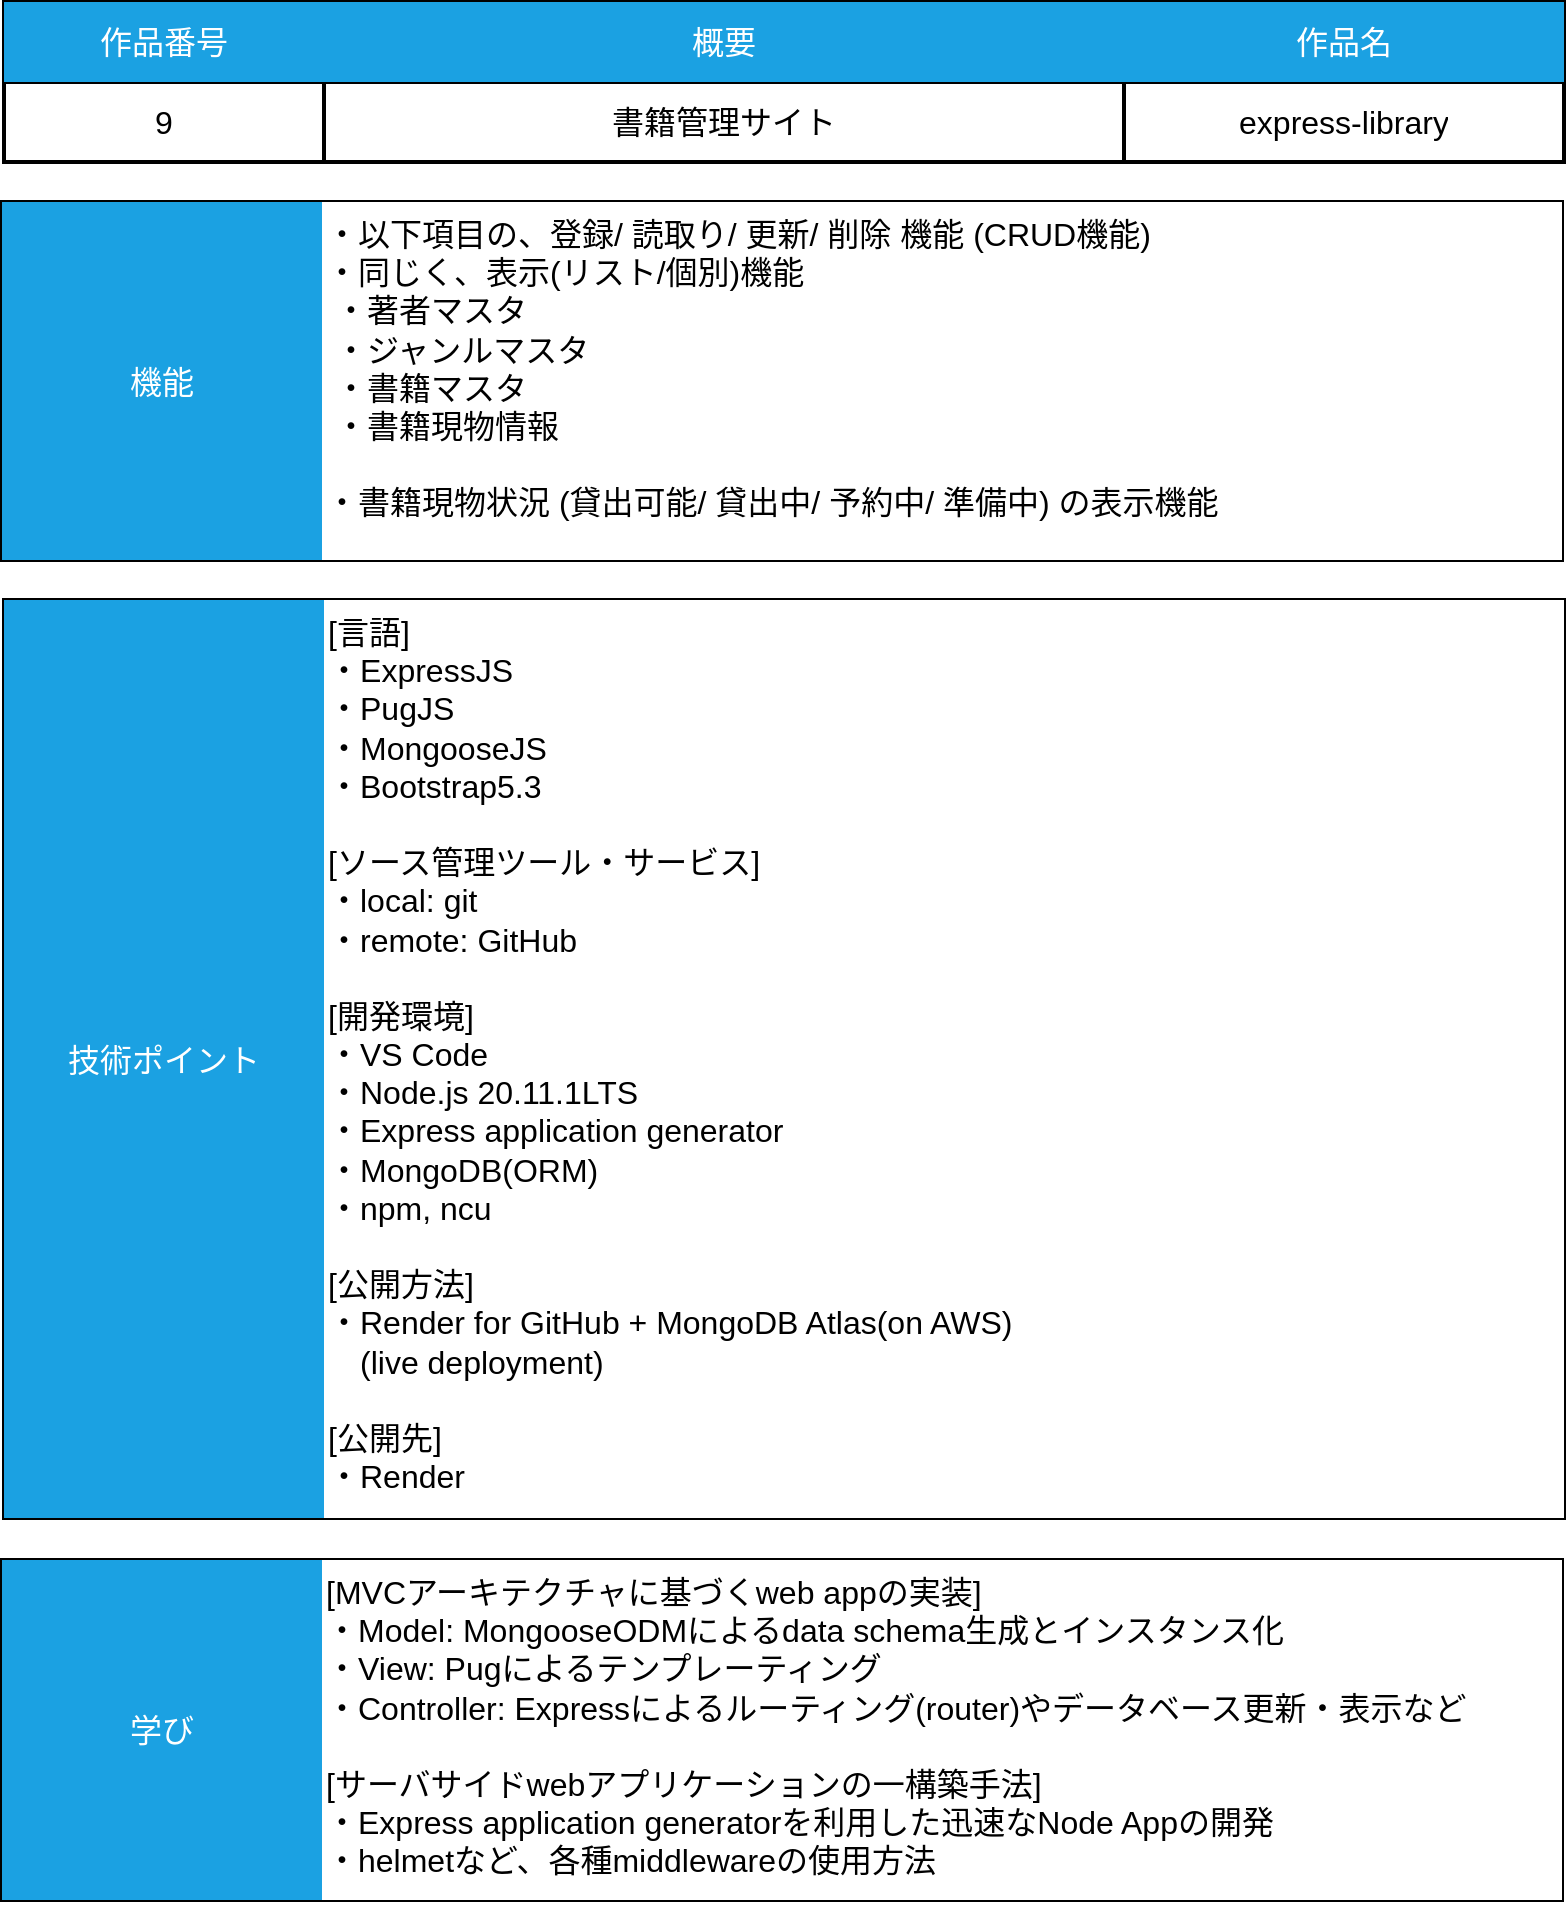 <mxfile version="23.1.5" type="device">
  <diagram id="LdKvfCDa8RjUUC_c0zoU" name="Page-1">
    <mxGraphModel dx="1098" dy="658" grid="1" gridSize="10" guides="1" tooltips="1" connect="1" arrows="1" fold="1" page="1" pageScale="1" pageWidth="827" pageHeight="1169" math="0" shadow="0">
      <root>
        <mxCell id="0" />
        <mxCell id="1" parent="0" />
        <mxCell id="hjSwI5PDpPuFmJWyF_WU-24" value="" style="shape=table;startSize=0;container=1;collapsible=0;childLayout=tableLayout;strokeWidth=2;strokeColor=default;fontSize=16;perimeterSpacing=2;" parent="1" vertex="1">
          <mxGeometry x="41" y="21" width="780" height="80" as="geometry" />
        </mxCell>
        <mxCell id="hjSwI5PDpPuFmJWyF_WU-25" value="" style="shape=tableRow;horizontal=0;startSize=0;swimlaneHead=0;swimlaneBody=0;top=0;left=0;bottom=0;right=0;collapsible=0;dropTarget=0;fillColor=none;points=[[0,0.5],[1,0.5]];portConstraint=eastwest;strokeWidth=2;fontSize=16;perimeterSpacing=2;" parent="hjSwI5PDpPuFmJWyF_WU-24" vertex="1">
          <mxGeometry width="780" height="40" as="geometry" />
        </mxCell>
        <mxCell id="hjSwI5PDpPuFmJWyF_WU-26" value="作品番号" style="shape=partialRectangle;html=1;whiteSpace=wrap;connectable=0;overflow=hidden;fillColor=#1ba1e2;top=0;left=0;bottom=0;right=0;pointerEvents=1;fontColor=#ffffff;strokeColor=#006EAF;strokeWidth=2;fontSize=16;perimeterSpacing=2;" parent="hjSwI5PDpPuFmJWyF_WU-25" vertex="1">
          <mxGeometry width="160" height="40" as="geometry">
            <mxRectangle width="160" height="40" as="alternateBounds" />
          </mxGeometry>
        </mxCell>
        <mxCell id="hjSwI5PDpPuFmJWyF_WU-27" value="概要" style="shape=partialRectangle;html=1;whiteSpace=wrap;connectable=0;overflow=hidden;fillColor=#1ba1e2;top=0;left=0;bottom=0;right=0;pointerEvents=1;fontColor=#ffffff;strokeColor=#006EAF;strokeWidth=2;fontSize=16;perimeterSpacing=2;" parent="hjSwI5PDpPuFmJWyF_WU-25" vertex="1">
          <mxGeometry x="160" width="400" height="40" as="geometry">
            <mxRectangle width="400" height="40" as="alternateBounds" />
          </mxGeometry>
        </mxCell>
        <mxCell id="hjSwI5PDpPuFmJWyF_WU-28" value="作品名" style="shape=partialRectangle;html=1;whiteSpace=wrap;connectable=0;overflow=hidden;fillColor=#1ba1e2;top=0;left=0;bottom=0;right=0;pointerEvents=1;fontColor=#ffffff;strokeColor=none;strokeWidth=2;fontSize=16;perimeterSpacing=2;" parent="hjSwI5PDpPuFmJWyF_WU-25" vertex="1">
          <mxGeometry x="560" width="220" height="40" as="geometry">
            <mxRectangle width="220" height="40" as="alternateBounds" />
          </mxGeometry>
        </mxCell>
        <mxCell id="hjSwI5PDpPuFmJWyF_WU-29" value="" style="shape=tableRow;horizontal=0;startSize=0;swimlaneHead=0;swimlaneBody=0;top=0;left=0;bottom=0;right=0;collapsible=0;dropTarget=0;fillColor=none;points=[[0,0.5],[1,0.5]];portConstraint=eastwest;strokeWidth=2;fontSize=16;perimeterSpacing=2;" parent="hjSwI5PDpPuFmJWyF_WU-24" vertex="1">
          <mxGeometry y="40" width="780" height="40" as="geometry" />
        </mxCell>
        <mxCell id="hjSwI5PDpPuFmJWyF_WU-30" value="9" style="shape=partialRectangle;html=1;whiteSpace=wrap;connectable=0;overflow=hidden;fillColor=none;top=0;left=0;bottom=0;right=0;pointerEvents=1;strokeWidth=2;fontSize=16;perimeterSpacing=2;" parent="hjSwI5PDpPuFmJWyF_WU-29" vertex="1">
          <mxGeometry width="160" height="40" as="geometry">
            <mxRectangle width="160" height="40" as="alternateBounds" />
          </mxGeometry>
        </mxCell>
        <mxCell id="hjSwI5PDpPuFmJWyF_WU-31" value="書籍管理サイト" style="shape=partialRectangle;html=1;whiteSpace=wrap;connectable=0;overflow=hidden;fillColor=none;top=0;left=0;bottom=0;right=0;pointerEvents=1;strokeWidth=2;fontSize=16;perimeterSpacing=2;" parent="hjSwI5PDpPuFmJWyF_WU-29" vertex="1">
          <mxGeometry x="160" width="400" height="40" as="geometry">
            <mxRectangle width="400" height="40" as="alternateBounds" />
          </mxGeometry>
        </mxCell>
        <mxCell id="hjSwI5PDpPuFmJWyF_WU-32" value="express-library" style="shape=partialRectangle;html=1;whiteSpace=wrap;connectable=0;overflow=hidden;fillColor=none;top=0;left=0;bottom=0;right=0;pointerEvents=1;strokeWidth=2;fontSize=16;perimeterSpacing=2;" parent="hjSwI5PDpPuFmJWyF_WU-29" vertex="1">
          <mxGeometry x="560" width="220" height="40" as="geometry">
            <mxRectangle width="220" height="40" as="alternateBounds" />
          </mxGeometry>
        </mxCell>
        <mxCell id="hjSwI5PDpPuFmJWyF_WU-33" value="" style="shape=table;startSize=0;container=1;collapsible=0;childLayout=tableLayout;strokeWidth=2;strokeColor=#000000;fillColor=#1ba1e2;fontColor=#ffffff;swimlaneLine=1;rounded=0;fontSize=16;verticalAlign=top;perimeterSpacing=2;" parent="1" vertex="1">
          <mxGeometry x="40" y="121" width="780" height="179" as="geometry" />
        </mxCell>
        <mxCell id="hjSwI5PDpPuFmJWyF_WU-34" value="" style="shape=tableRow;horizontal=0;startSize=0;swimlaneHead=0;swimlaneBody=0;top=0;left=0;bottom=0;right=0;collapsible=0;dropTarget=0;fillColor=none;points=[[0,0.5],[1,0.5]];portConstraint=eastwest;verticalAlign=top;strokeWidth=2;fontSize=16;perimeterSpacing=2;" parent="hjSwI5PDpPuFmJWyF_WU-33" vertex="1">
          <mxGeometry width="780" height="179" as="geometry" />
        </mxCell>
        <mxCell id="hjSwI5PDpPuFmJWyF_WU-35" value="機能" style="shape=partialRectangle;html=1;whiteSpace=wrap;connectable=0;overflow=hidden;fillColor=#1ba1e2;top=0;left=0;bottom=0;right=0;pointerEvents=1;fontColor=#ffffff;strokeColor=#000000;strokeWidth=2;fontSize=16;perimeterSpacing=2;" parent="hjSwI5PDpPuFmJWyF_WU-34" vertex="1">
          <mxGeometry width="160" height="179" as="geometry">
            <mxRectangle width="160" height="179" as="alternateBounds" />
          </mxGeometry>
        </mxCell>
        <mxCell id="hjSwI5PDpPuFmJWyF_WU-36" value="&lt;div style=&quot;line-height: 120%;&quot;&gt;&lt;div style=&quot;border-color: var(--border-color); line-height: 120%;&quot;&gt;&lt;span style=&quot;font-size: 16px; background-color: initial;&quot;&gt;・以下項目の、登録/ 読取り/ 更新/ 削除 機能 (CRUD機能)&lt;/span&gt;&lt;br&gt;&lt;span style=&quot;font-size: 16px; background-color: initial;&quot;&gt;・同じく、表示&lt;/span&gt;&lt;span style=&quot;font-size: 16px; background-color: initial; border-color: var(--border-color);&quot;&gt;(リスト/個別)&lt;/span&gt;&lt;span style=&quot;font-size: 16px; background-color: initial; border-color: var(--border-color);&quot;&gt;機能&lt;/span&gt;&lt;br&gt;&lt;span style=&quot;font-size: 16px; background-color: initial;&quot;&gt;&amp;nbsp;・著者マスタ&lt;/span&gt;&lt;br&gt;&lt;span style=&quot;font-size: 16px; background-color: initial;&quot;&gt;&amp;nbsp;・ジャンルマスタ&lt;/span&gt;&lt;br&gt;&lt;span style=&quot;font-size: 16px; background-color: initial;&quot;&gt;&amp;nbsp;・書籍マスタ&lt;/span&gt;&lt;br&gt;&lt;span style=&quot;font-size: 16px; background-color: initial;&quot;&gt;&amp;nbsp;・書籍現物情報&lt;/span&gt;&lt;br&gt;&lt;br&gt;&lt;span style=&quot;background-color: initial;&quot;&gt;・書籍現物状況&amp;nbsp;&lt;/span&gt;&lt;span style=&quot;background-color: initial;&quot;&gt;(貸出可能/ 貸出中/ 予約中/ 準備中) の&lt;/span&gt;&lt;span style=&quot;background-color: initial;&quot;&gt;表示&lt;/span&gt;&lt;span style=&quot;background-color: initial;&quot;&gt;機能&lt;/span&gt;&lt;br&gt;&lt;/div&gt;&lt;div style=&quot;font-size: 16px; line-height: 120%;&quot;&gt;&lt;span style=&quot;background-color: initial;&quot;&gt;&lt;br&gt;&lt;/span&gt;&lt;/div&gt;&lt;/div&gt;" style="shape=partialRectangle;html=1;whiteSpace=wrap;connectable=0;overflow=hidden;fillColor=default;top=0;left=0;bottom=0;right=0;pointerEvents=1;align=left;verticalAlign=top;strokeWidth=2;fontSize=16;labelPosition=center;verticalLabelPosition=middle;perimeterSpacing=2;" parent="hjSwI5PDpPuFmJWyF_WU-34" vertex="1">
          <mxGeometry x="160" width="620" height="179" as="geometry">
            <mxRectangle width="620" height="179" as="alternateBounds" />
          </mxGeometry>
        </mxCell>
        <mxCell id="hjSwI5PDpPuFmJWyF_WU-44" value="" style="shape=table;startSize=0;container=1;collapsible=0;childLayout=tableLayout;strokeWidth=2;strokeColor=#000000;fillColor=#1ba1e2;fontColor=#ffffff;verticalAlign=top;fontSize=16;perimeterSpacing=2;" parent="1" vertex="1">
          <mxGeometry x="41" y="320" width="780" height="459" as="geometry" />
        </mxCell>
        <mxCell id="hjSwI5PDpPuFmJWyF_WU-48" value="" style="shape=tableRow;horizontal=0;startSize=0;swimlaneHead=0;swimlaneBody=0;top=0;left=0;bottom=0;right=0;collapsible=0;dropTarget=0;fillColor=none;points=[[0,0.5],[1,0.5]];portConstraint=eastwest;strokeWidth=2;fontSize=16;perimeterSpacing=2;" parent="hjSwI5PDpPuFmJWyF_WU-44" vertex="1">
          <mxGeometry width="780" height="459" as="geometry" />
        </mxCell>
        <mxCell id="hjSwI5PDpPuFmJWyF_WU-49" value="技術ポイント" style="shape=partialRectangle;html=1;whiteSpace=wrap;connectable=0;overflow=hidden;fillColor=#1ba1e2;top=0;left=0;bottom=0;right=0;pointerEvents=1;fontColor=#ffffff;strokeColor=#000000;strokeWidth=2;fontSize=16;perimeterSpacing=2;" parent="hjSwI5PDpPuFmJWyF_WU-48" vertex="1">
          <mxGeometry width="160" height="459" as="geometry">
            <mxRectangle width="160" height="459" as="alternateBounds" />
          </mxGeometry>
        </mxCell>
        <mxCell id="hjSwI5PDpPuFmJWyF_WU-50" value="&lt;div style=&quot;font-size: 16px;&quot;&gt;[言語]&lt;/div&gt;&lt;div style=&quot;font-size: 16px;&quot;&gt;&lt;span style=&quot;background-color: initial;&quot;&gt;・E&lt;/span&gt;xpressJS&lt;br&gt;&lt;/div&gt;&lt;div style=&quot;border-color: var(--border-color);&quot;&gt;&lt;span style=&quot;background-color: initial;&quot;&gt;・PugJS&lt;/span&gt;&lt;/div&gt;・MongooseJS&lt;div style=&quot;font-size: 16px;&quot;&gt;・Bootstrap5.3&lt;/div&gt;&lt;div style=&quot;font-size: 16px;&quot;&gt;&lt;br&gt;&lt;/div&gt;&lt;div style=&quot;font-size: 16px;&quot;&gt;&lt;span style=&quot;background-color: initial;&quot;&gt;[ソース管理ツール・サービス]&lt;/span&gt;&lt;br&gt;&lt;/div&gt;&lt;div style=&quot;&quot;&gt;&lt;div style=&quot;&quot;&gt;・local:&amp;nbsp;&lt;span style=&quot;background-color: initial;&quot;&gt;git&lt;/span&gt;&lt;/div&gt;&lt;div style=&quot;&quot;&gt;・remote:&amp;nbsp;&lt;span style=&quot;background-color: initial;&quot;&gt;GitHub&lt;/span&gt;&lt;/div&gt;&lt;/div&gt;&lt;div style=&quot;font-size: 16px;&quot;&gt;&lt;span style=&quot;background-color: initial;&quot;&gt;&lt;br&gt;&lt;/span&gt;&lt;/div&gt;&lt;div style=&quot;font-size: 16px;&quot;&gt;&lt;span style=&quot;background-color: initial;&quot;&gt;[開発環境]&lt;/span&gt;&lt;br&gt;&lt;/div&gt;&lt;div style=&quot;font-size: 16px;&quot;&gt;・VS Code&lt;/div&gt;&lt;div style=&quot;border-color: var(--border-color);&quot;&gt;・Node.js 20.11.1LTS&lt;/div&gt;&lt;div style=&quot;font-size: 16px;&quot;&gt;・Express application generator&lt;br&gt;&lt;/div&gt;&lt;div style=&quot;font-size: 16px;&quot;&gt;・MongoDB(ORM)&lt;/div&gt;&lt;div style=&quot;font-size: 16px;&quot;&gt;&lt;span style=&quot;background-color: initial;&quot;&gt;・npm, ncu&lt;/span&gt;&lt;br&gt;&lt;/div&gt;&lt;div style=&quot;font-size: 16px;&quot;&gt;&lt;span style=&quot;background-color: initial;&quot;&gt;&lt;br&gt;&lt;/span&gt;&lt;/div&gt;&lt;div style=&quot;font-size: 16px;&quot;&gt;&lt;span style=&quot;background-color: initial;&quot;&gt;[公開方法]&lt;/span&gt;&lt;br&gt;&lt;/div&gt;&lt;div style=&quot;font-size: 16px;&quot;&gt;・Render for GitHub + MongoDB Atlas(on AWS)&lt;/div&gt;&lt;div style=&quot;font-size: 16px;&quot;&gt;　(live deployment)&lt;/div&gt;&lt;div style=&quot;font-size: 16px;&quot;&gt;&lt;span style=&quot;background-color: initial;&quot;&gt;&lt;br&gt;&lt;/span&gt;&lt;/div&gt;&lt;div style=&quot;font-size: 16px;&quot;&gt;&lt;span style=&quot;background-color: initial;&quot;&gt;[公開先]&lt;/span&gt;&lt;br&gt;&lt;/div&gt;&lt;div style=&quot;font-size: 16px;&quot;&gt;&lt;/div&gt;・Render" style="shape=partialRectangle;html=1;whiteSpace=wrap;connectable=0;overflow=hidden;fillColor=default;top=0;left=0;bottom=0;right=0;pointerEvents=1;align=left;horizontal=1;verticalAlign=top;strokeWidth=2;strokeColor=#000000;fontSize=16;perimeterSpacing=2;" parent="hjSwI5PDpPuFmJWyF_WU-48" vertex="1">
          <mxGeometry x="160" width="620" height="459" as="geometry">
            <mxRectangle width="620" height="459" as="alternateBounds" />
          </mxGeometry>
        </mxCell>
        <mxCell id="hjSwI5PDpPuFmJWyF_WU-54" value="" style="shape=table;startSize=0;container=1;collapsible=0;childLayout=tableLayout;strokeWidth=2;strokeColor=#000000;fillColor=#1ba1e2;fontColor=#ffffff;fontSize=16;perimeterSpacing=2;swimlaneFillColor=default;" parent="1" vertex="1">
          <mxGeometry x="40" y="800" width="780" height="170" as="geometry" />
        </mxCell>
        <mxCell id="hjSwI5PDpPuFmJWyF_WU-61" style="shape=tableRow;horizontal=0;startSize=0;swimlaneHead=0;swimlaneBody=0;top=0;left=0;bottom=0;right=0;collapsible=0;dropTarget=0;fillColor=none;points=[[0,0.5],[1,0.5]];portConstraint=eastwest;strokeWidth=2;fontSize=16;perimeterSpacing=2;" parent="hjSwI5PDpPuFmJWyF_WU-54" vertex="1">
          <mxGeometry width="780" height="170" as="geometry" />
        </mxCell>
        <mxCell id="hjSwI5PDpPuFmJWyF_WU-62" value="学び" style="shape=partialRectangle;html=1;whiteSpace=wrap;connectable=0;overflow=hidden;fillColor=#1ba1e2;top=0;left=0;bottom=0;right=0;pointerEvents=1;align=center;fontColor=#ffffff;strokeColor=#006EAF;strokeWidth=2;fontSize=16;perimeterSpacing=2;" parent="hjSwI5PDpPuFmJWyF_WU-61" vertex="1">
          <mxGeometry width="160" height="170" as="geometry">
            <mxRectangle width="160" height="170" as="alternateBounds" />
          </mxGeometry>
        </mxCell>
        <mxCell id="hjSwI5PDpPuFmJWyF_WU-63" value="&lt;div style=&quot;font-size: 16px;&quot;&gt;&lt;/div&gt;&lt;div style=&quot;&quot;&gt;[MVCアーキテクチャに基づくweb appの実装]&lt;/div&gt;&lt;div style=&quot;&quot;&gt;・Model: MongooseODM&lt;span style=&quot;background-color: initial;&quot;&gt;によるdata schema生成とインスタンス化&lt;/span&gt;&lt;/div&gt;&lt;div style=&quot;&quot;&gt;・View: Pugによるテンプレーティング&lt;/div&gt;&lt;div style=&quot;&quot;&gt;・Controller: Expressによるルーティング(router)やデータベース更新・&lt;span style=&quot;background-color: initial;&quot;&gt;表示など&lt;/span&gt;&lt;/div&gt;&lt;div style=&quot;&quot;&gt;&lt;br&gt;&lt;/div&gt;&lt;div style=&quot;&quot;&gt;&lt;span style=&quot;background-color: initial;&quot;&gt;[サーバサイドwebアプリケーションの一構築手法]&lt;/span&gt;&lt;br&gt;&lt;/div&gt;&lt;div style=&quot;&quot;&gt;・Express application generatorを利用した迅速なNode Appの&lt;span style=&quot;box-sizing: border-box; border: 0px; margin: 0px; outline: 0px; padding: 0px; vertical-align: baseline; background-color: initial;&quot;&gt;開発&lt;/span&gt;&lt;span style=&quot;background-color: initial;&quot;&gt;&lt;br&gt;&lt;/span&gt;&lt;/div&gt;&lt;div style=&quot;&quot;&gt;&lt;span style=&quot;box-sizing: border-box; border: 0px; margin: 0px; outline: 0px; padding: 0px; vertical-align: baseline; background-color: initial;&quot;&gt;・helmetなど、各種middlewareの使用方法&lt;/span&gt;&lt;/div&gt;&lt;div style=&quot;&quot;&gt;&lt;br&gt;&lt;/div&gt;&lt;div style=&quot;&quot;&gt;&lt;/div&gt;" style="shape=partialRectangle;html=1;whiteSpace=wrap;connectable=0;overflow=hidden;fillColor=default;top=0;left=0;bottom=0;right=0;pointerEvents=1;align=left;strokeWidth=2;verticalAlign=top;fontSize=16;perimeterSpacing=2;" parent="hjSwI5PDpPuFmJWyF_WU-61" vertex="1">
          <mxGeometry x="160" width="620" height="170" as="geometry">
            <mxRectangle width="620" height="170" as="alternateBounds" />
          </mxGeometry>
        </mxCell>
      </root>
    </mxGraphModel>
  </diagram>
</mxfile>
